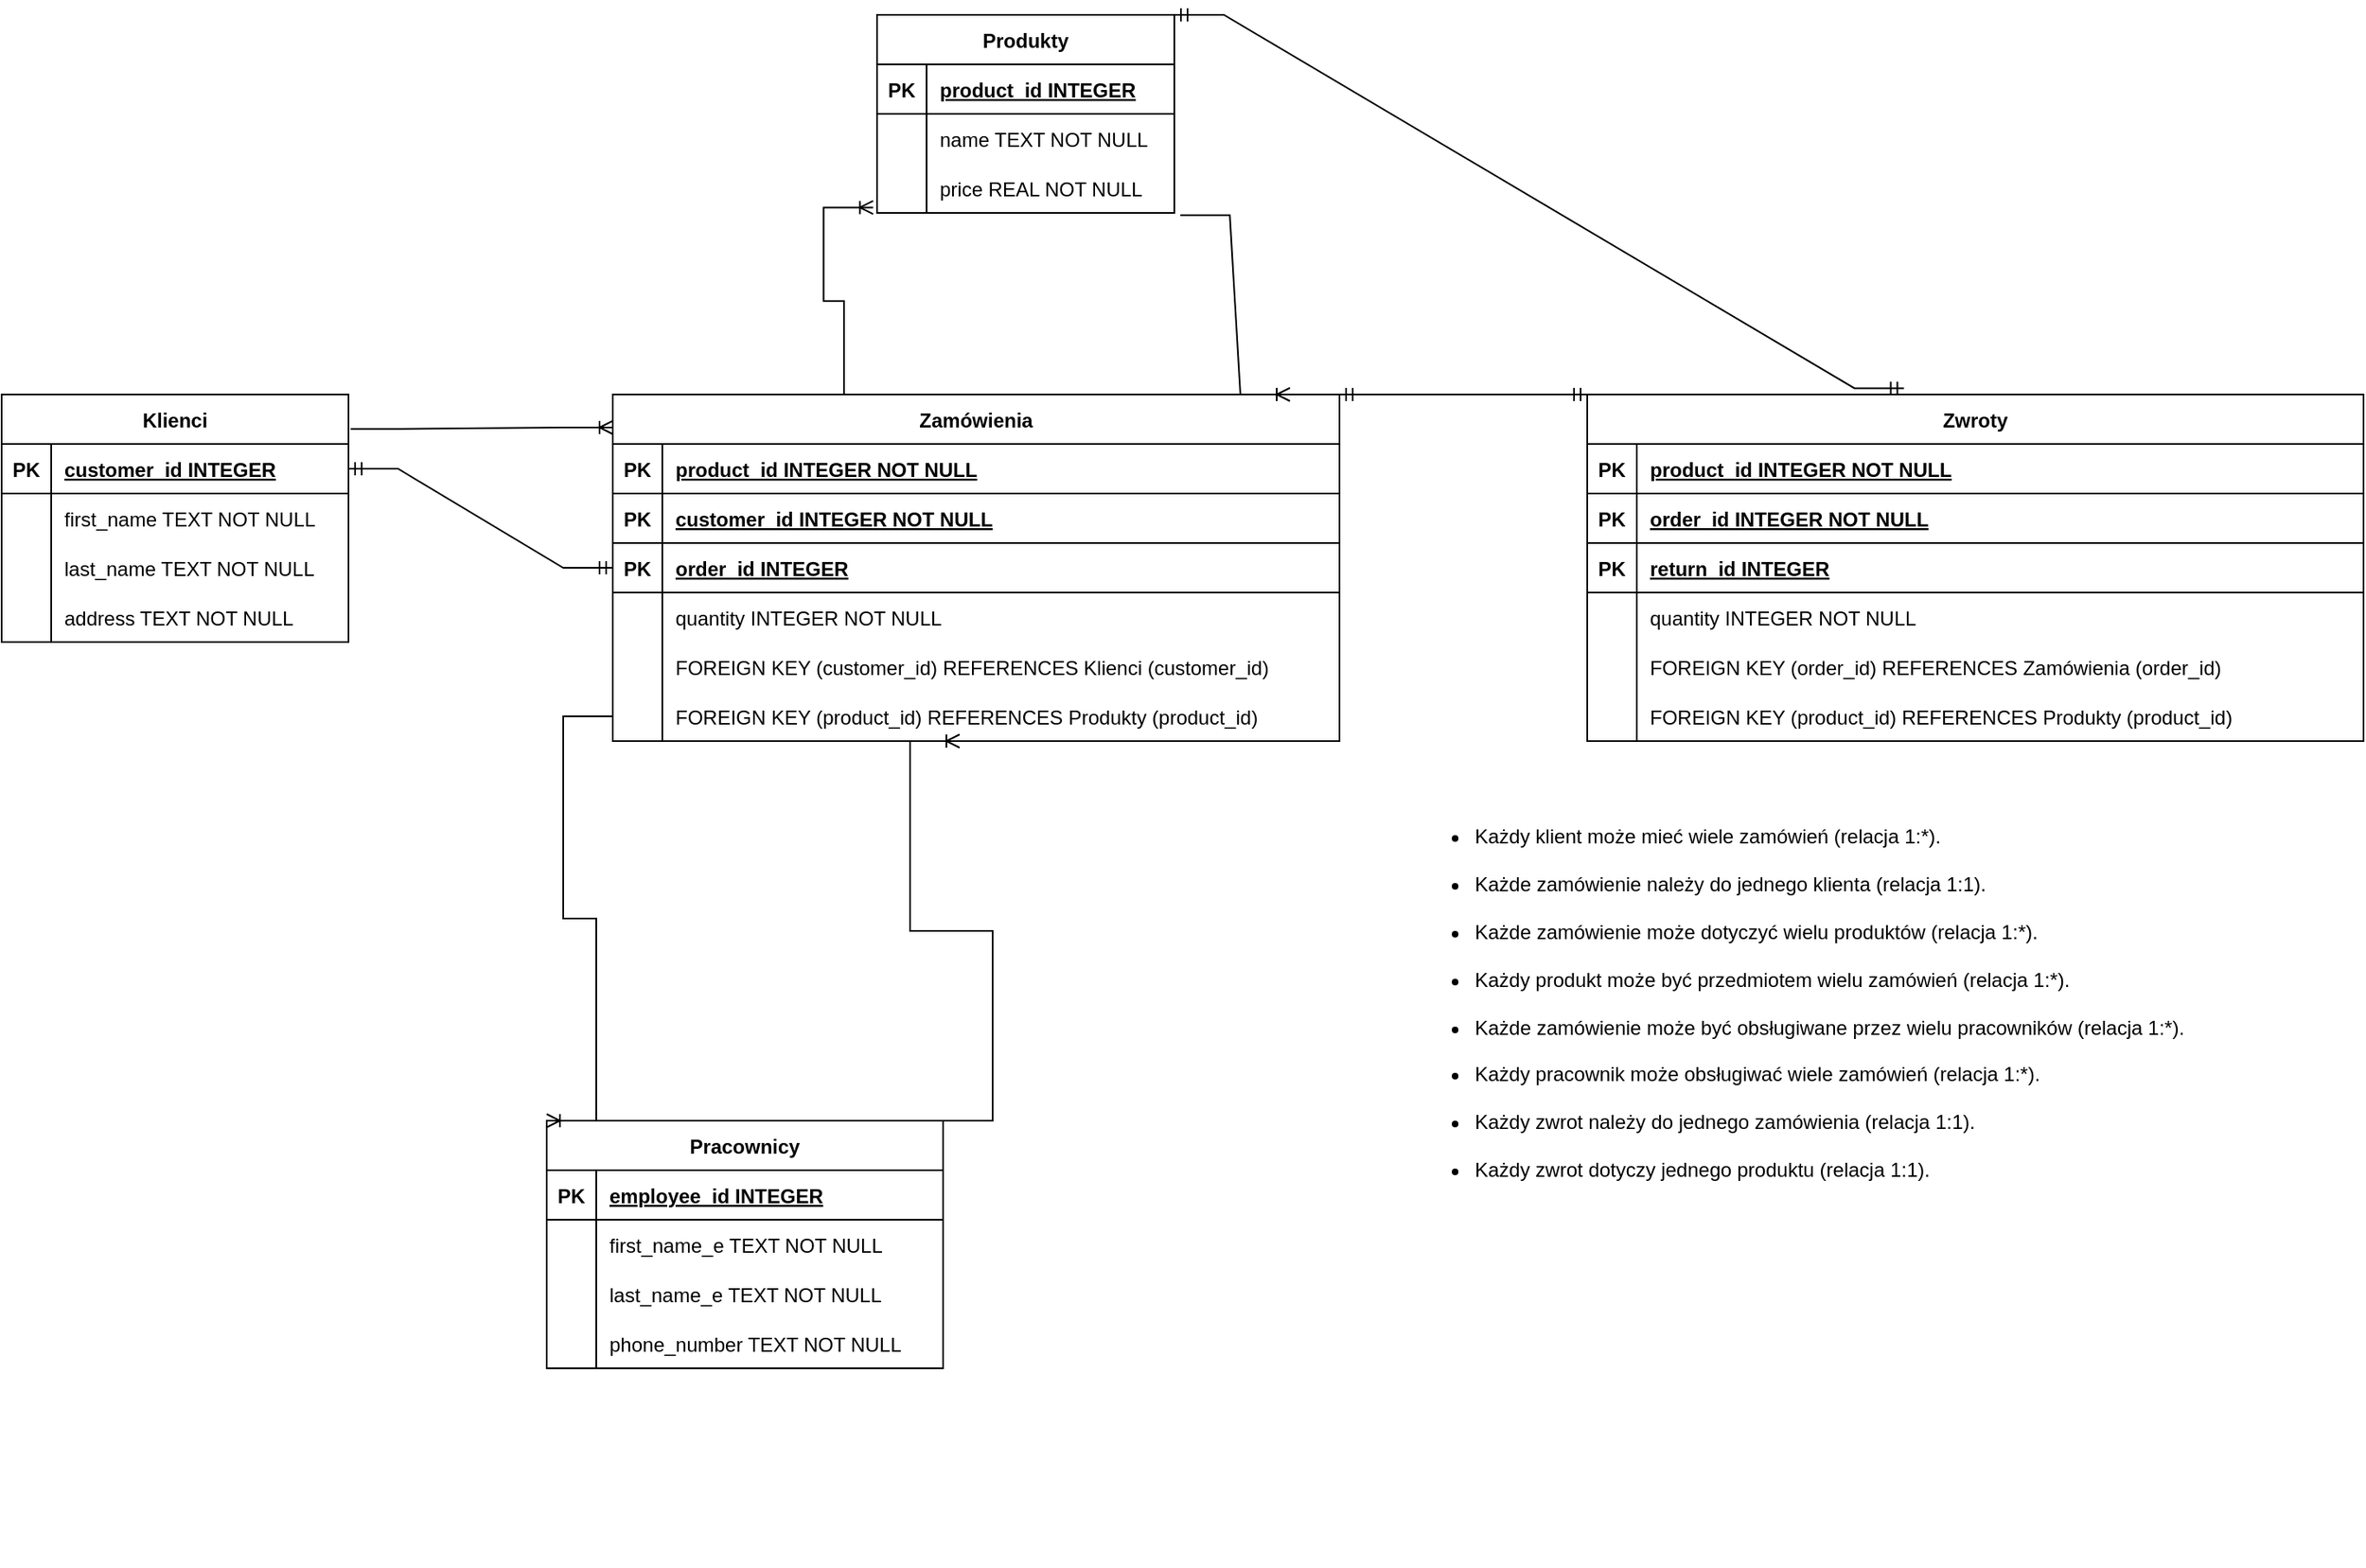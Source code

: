 <mxfile version="20.8.3" type="device"><diagram id="8rPtKuOMz_lAnZRtiIZa" name="Page-1"><mxGraphModel dx="2284" dy="2468" grid="1" gridSize="10" guides="1" tooltips="1" connect="1" arrows="1" fold="1" page="1" pageScale="1" pageWidth="827" pageHeight="1169" math="0" shadow="0"><root><mxCell id="0"/><mxCell id="1" parent="0"/><mxCell id="YBYyK3ACaMo1ZMTZ1NES-1" value="Klienci" style="shape=table;startSize=30;container=1;collapsible=1;childLayout=tableLayout;fixedRows=1;rowLines=0;fontStyle=1;align=center;resizeLast=1;" vertex="1" parent="1"><mxGeometry x="-130" y="160" width="210" height="150" as="geometry"><mxRectangle x="-170" y="170" width="80" height="30" as="alternateBounds"/></mxGeometry></mxCell><mxCell id="YBYyK3ACaMo1ZMTZ1NES-2" value="" style="shape=tableRow;horizontal=0;startSize=0;swimlaneHead=0;swimlaneBody=0;fillColor=none;collapsible=0;dropTarget=0;points=[[0,0.5],[1,0.5]];portConstraint=eastwest;top=0;left=0;right=0;bottom=1;" vertex="1" parent="YBYyK3ACaMo1ZMTZ1NES-1"><mxGeometry y="30" width="210" height="30" as="geometry"/></mxCell><mxCell id="YBYyK3ACaMo1ZMTZ1NES-3" value="PK" style="shape=partialRectangle;overflow=hidden;connectable=0;fillColor=none;top=0;left=0;bottom=0;right=0;fontStyle=1;" vertex="1" parent="YBYyK3ACaMo1ZMTZ1NES-2"><mxGeometry width="30" height="30" as="geometry"><mxRectangle width="30" height="30" as="alternateBounds"/></mxGeometry></mxCell><mxCell id="YBYyK3ACaMo1ZMTZ1NES-4" value="customer_id INTEGER " style="shape=partialRectangle;overflow=hidden;connectable=0;fillColor=none;align=left;top=0;left=0;bottom=0;right=0;spacingLeft=6;fontStyle=5;" vertex="1" parent="YBYyK3ACaMo1ZMTZ1NES-2"><mxGeometry x="30" width="180" height="30" as="geometry"><mxRectangle width="180" height="30" as="alternateBounds"/></mxGeometry></mxCell><mxCell id="YBYyK3ACaMo1ZMTZ1NES-5" value="" style="shape=tableRow;horizontal=0;startSize=0;swimlaneHead=0;swimlaneBody=0;fillColor=none;collapsible=0;dropTarget=0;points=[[0,0.5],[1,0.5]];portConstraint=eastwest;top=0;left=0;right=0;bottom=0;" vertex="1" parent="YBYyK3ACaMo1ZMTZ1NES-1"><mxGeometry y="60" width="210" height="30" as="geometry"/></mxCell><mxCell id="YBYyK3ACaMo1ZMTZ1NES-6" value="" style="shape=partialRectangle;overflow=hidden;connectable=0;fillColor=none;top=0;left=0;bottom=0;right=0;" vertex="1" parent="YBYyK3ACaMo1ZMTZ1NES-5"><mxGeometry width="30" height="30" as="geometry"><mxRectangle width="30" height="30" as="alternateBounds"/></mxGeometry></mxCell><mxCell id="YBYyK3ACaMo1ZMTZ1NES-7" value="first_name TEXT NOT NULL" style="shape=partialRectangle;overflow=hidden;connectable=0;fillColor=none;align=left;top=0;left=0;bottom=0;right=0;spacingLeft=6;" vertex="1" parent="YBYyK3ACaMo1ZMTZ1NES-5"><mxGeometry x="30" width="180" height="30" as="geometry"><mxRectangle width="180" height="30" as="alternateBounds"/></mxGeometry></mxCell><mxCell id="YBYyK3ACaMo1ZMTZ1NES-8" value="" style="shape=tableRow;horizontal=0;startSize=0;swimlaneHead=0;swimlaneBody=0;fillColor=none;collapsible=0;dropTarget=0;points=[[0,0.5],[1,0.5]];portConstraint=eastwest;top=0;left=0;right=0;bottom=0;" vertex="1" parent="YBYyK3ACaMo1ZMTZ1NES-1"><mxGeometry y="90" width="210" height="30" as="geometry"/></mxCell><mxCell id="YBYyK3ACaMo1ZMTZ1NES-9" value="" style="shape=partialRectangle;overflow=hidden;connectable=0;fillColor=none;top=0;left=0;bottom=0;right=0;" vertex="1" parent="YBYyK3ACaMo1ZMTZ1NES-8"><mxGeometry width="30" height="30" as="geometry"><mxRectangle width="30" height="30" as="alternateBounds"/></mxGeometry></mxCell><mxCell id="YBYyK3ACaMo1ZMTZ1NES-10" value="last_name TEXT NOT NULL" style="shape=partialRectangle;overflow=hidden;connectable=0;fillColor=none;align=left;top=0;left=0;bottom=0;right=0;spacingLeft=6;" vertex="1" parent="YBYyK3ACaMo1ZMTZ1NES-8"><mxGeometry x="30" width="180" height="30" as="geometry"><mxRectangle width="180" height="30" as="alternateBounds"/></mxGeometry></mxCell><mxCell id="YBYyK3ACaMo1ZMTZ1NES-11" value="" style="shape=tableRow;horizontal=0;startSize=0;swimlaneHead=0;swimlaneBody=0;fillColor=none;collapsible=0;dropTarget=0;points=[[0,0.5],[1,0.5]];portConstraint=eastwest;top=0;left=0;right=0;bottom=0;" vertex="1" parent="YBYyK3ACaMo1ZMTZ1NES-1"><mxGeometry y="120" width="210" height="30" as="geometry"/></mxCell><mxCell id="YBYyK3ACaMo1ZMTZ1NES-12" value="" style="shape=partialRectangle;overflow=hidden;connectable=0;fillColor=none;top=0;left=0;bottom=0;right=0;" vertex="1" parent="YBYyK3ACaMo1ZMTZ1NES-11"><mxGeometry width="30" height="30" as="geometry"><mxRectangle width="30" height="30" as="alternateBounds"/></mxGeometry></mxCell><mxCell id="YBYyK3ACaMo1ZMTZ1NES-13" value="address TEXT NOT NULL" style="shape=partialRectangle;overflow=hidden;connectable=0;fillColor=none;align=left;top=0;left=0;bottom=0;right=0;spacingLeft=6;" vertex="1" parent="YBYyK3ACaMo1ZMTZ1NES-11"><mxGeometry x="30" width="180" height="30" as="geometry"><mxRectangle width="180" height="30" as="alternateBounds"/></mxGeometry></mxCell><mxCell id="YBYyK3ACaMo1ZMTZ1NES-14" value="Produkty" style="shape=table;startSize=30;container=1;collapsible=1;childLayout=tableLayout;fixedRows=1;rowLines=0;fontStyle=1;align=center;resizeLast=1;" vertex="1" parent="1"><mxGeometry x="400" y="-70" width="180" height="120" as="geometry"><mxRectangle x="400" y="-70" width="90" height="30" as="alternateBounds"/></mxGeometry></mxCell><mxCell id="YBYyK3ACaMo1ZMTZ1NES-15" value="" style="shape=tableRow;horizontal=0;startSize=0;swimlaneHead=0;swimlaneBody=0;fillColor=none;collapsible=0;dropTarget=0;points=[[0,0.5],[1,0.5]];portConstraint=eastwest;top=0;left=0;right=0;bottom=1;" vertex="1" parent="YBYyK3ACaMo1ZMTZ1NES-14"><mxGeometry y="30" width="180" height="30" as="geometry"/></mxCell><mxCell id="YBYyK3ACaMo1ZMTZ1NES-16" value="PK" style="shape=partialRectangle;overflow=hidden;connectable=0;fillColor=none;top=0;left=0;bottom=0;right=0;fontStyle=1;" vertex="1" parent="YBYyK3ACaMo1ZMTZ1NES-15"><mxGeometry width="30" height="30" as="geometry"><mxRectangle width="30" height="30" as="alternateBounds"/></mxGeometry></mxCell><mxCell id="YBYyK3ACaMo1ZMTZ1NES-17" value="product_id INTEGER " style="shape=partialRectangle;overflow=hidden;connectable=0;fillColor=none;align=left;top=0;left=0;bottom=0;right=0;spacingLeft=6;fontStyle=5;" vertex="1" parent="YBYyK3ACaMo1ZMTZ1NES-15"><mxGeometry x="30" width="150" height="30" as="geometry"><mxRectangle width="150" height="30" as="alternateBounds"/></mxGeometry></mxCell><mxCell id="YBYyK3ACaMo1ZMTZ1NES-18" value="" style="shape=tableRow;horizontal=0;startSize=0;swimlaneHead=0;swimlaneBody=0;fillColor=none;collapsible=0;dropTarget=0;points=[[0,0.5],[1,0.5]];portConstraint=eastwest;top=0;left=0;right=0;bottom=0;" vertex="1" parent="YBYyK3ACaMo1ZMTZ1NES-14"><mxGeometry y="60" width="180" height="30" as="geometry"/></mxCell><mxCell id="YBYyK3ACaMo1ZMTZ1NES-19" value="" style="shape=partialRectangle;overflow=hidden;connectable=0;fillColor=none;top=0;left=0;bottom=0;right=0;" vertex="1" parent="YBYyK3ACaMo1ZMTZ1NES-18"><mxGeometry width="30" height="30" as="geometry"><mxRectangle width="30" height="30" as="alternateBounds"/></mxGeometry></mxCell><mxCell id="YBYyK3ACaMo1ZMTZ1NES-20" value="name TEXT NOT NULL" style="shape=partialRectangle;overflow=hidden;connectable=0;fillColor=none;align=left;top=0;left=0;bottom=0;right=0;spacingLeft=6;" vertex="1" parent="YBYyK3ACaMo1ZMTZ1NES-18"><mxGeometry x="30" width="150" height="30" as="geometry"><mxRectangle width="150" height="30" as="alternateBounds"/></mxGeometry></mxCell><mxCell id="YBYyK3ACaMo1ZMTZ1NES-21" value="" style="shape=tableRow;horizontal=0;startSize=0;swimlaneHead=0;swimlaneBody=0;fillColor=none;collapsible=0;dropTarget=0;points=[[0,0.5],[1,0.5]];portConstraint=eastwest;top=0;left=0;right=0;bottom=0;" vertex="1" parent="YBYyK3ACaMo1ZMTZ1NES-14"><mxGeometry y="90" width="180" height="30" as="geometry"/></mxCell><mxCell id="YBYyK3ACaMo1ZMTZ1NES-22" value="" style="shape=partialRectangle;overflow=hidden;connectable=0;fillColor=none;top=0;left=0;bottom=0;right=0;" vertex="1" parent="YBYyK3ACaMo1ZMTZ1NES-21"><mxGeometry width="30" height="30" as="geometry"><mxRectangle width="30" height="30" as="alternateBounds"/></mxGeometry></mxCell><mxCell id="YBYyK3ACaMo1ZMTZ1NES-23" value="price REAL NOT NULL" style="shape=partialRectangle;overflow=hidden;connectable=0;fillColor=none;align=left;top=0;left=0;bottom=0;right=0;spacingLeft=6;" vertex="1" parent="YBYyK3ACaMo1ZMTZ1NES-21"><mxGeometry x="30" width="150" height="30" as="geometry"><mxRectangle width="150" height="30" as="alternateBounds"/></mxGeometry></mxCell><mxCell id="YBYyK3ACaMo1ZMTZ1NES-24" value="Zamówienia" style="shape=table;startSize=30;container=1;collapsible=1;childLayout=tableLayout;fixedRows=1;rowLines=0;fontStyle=1;align=center;resizeLast=1;" vertex="1" parent="1"><mxGeometry x="240" y="160" width="440" height="210" as="geometry"><mxRectangle x="240" y="160" width="110" height="30" as="alternateBounds"/></mxGeometry></mxCell><mxCell id="YBYyK3ACaMo1ZMTZ1NES-25" value="" style="shape=tableRow;horizontal=0;startSize=0;swimlaneHead=0;swimlaneBody=0;fillColor=none;collapsible=0;dropTarget=0;points=[[0,0.5],[1,0.5]];portConstraint=eastwest;top=0;left=0;right=0;bottom=1;" vertex="1" parent="YBYyK3ACaMo1ZMTZ1NES-24"><mxGeometry y="30" width="440" height="30" as="geometry"/></mxCell><mxCell id="YBYyK3ACaMo1ZMTZ1NES-26" value="PK" style="shape=partialRectangle;overflow=hidden;connectable=0;fillColor=none;top=0;left=0;bottom=0;right=0;fontStyle=1;" vertex="1" parent="YBYyK3ACaMo1ZMTZ1NES-25"><mxGeometry width="30" height="30" as="geometry"><mxRectangle width="30" height="30" as="alternateBounds"/></mxGeometry></mxCell><mxCell id="YBYyK3ACaMo1ZMTZ1NES-27" value="product_id INTEGER NOT NULL" style="shape=partialRectangle;overflow=hidden;connectable=0;fillColor=none;align=left;top=0;left=0;bottom=0;right=0;spacingLeft=6;fontStyle=5;" vertex="1" parent="YBYyK3ACaMo1ZMTZ1NES-25"><mxGeometry x="30" width="410" height="30" as="geometry"><mxRectangle width="410" height="30" as="alternateBounds"/></mxGeometry></mxCell><mxCell id="YBYyK3ACaMo1ZMTZ1NES-28" value="" style="shape=tableRow;horizontal=0;startSize=0;swimlaneHead=0;swimlaneBody=0;fillColor=none;collapsible=0;dropTarget=0;points=[[0,0.5],[1,0.5]];portConstraint=eastwest;top=0;left=0;right=0;bottom=1;" vertex="1" parent="YBYyK3ACaMo1ZMTZ1NES-24"><mxGeometry y="60" width="440" height="30" as="geometry"/></mxCell><mxCell id="YBYyK3ACaMo1ZMTZ1NES-29" value="PK" style="shape=partialRectangle;overflow=hidden;connectable=0;fillColor=none;top=0;left=0;bottom=0;right=0;fontStyle=1;" vertex="1" parent="YBYyK3ACaMo1ZMTZ1NES-28"><mxGeometry width="30" height="30" as="geometry"><mxRectangle width="30" height="30" as="alternateBounds"/></mxGeometry></mxCell><mxCell id="YBYyK3ACaMo1ZMTZ1NES-30" value="customer_id INTEGER NOT NULL" style="shape=partialRectangle;overflow=hidden;connectable=0;fillColor=none;align=left;top=0;left=0;bottom=0;right=0;spacingLeft=6;fontStyle=5;" vertex="1" parent="YBYyK3ACaMo1ZMTZ1NES-28"><mxGeometry x="30" width="410" height="30" as="geometry"><mxRectangle width="410" height="30" as="alternateBounds"/></mxGeometry></mxCell><mxCell id="YBYyK3ACaMo1ZMTZ1NES-31" value="" style="shape=tableRow;horizontal=0;startSize=0;swimlaneHead=0;swimlaneBody=0;fillColor=none;collapsible=0;dropTarget=0;points=[[0,0.5],[1,0.5]];portConstraint=eastwest;top=0;left=0;right=0;bottom=1;" vertex="1" parent="YBYyK3ACaMo1ZMTZ1NES-24"><mxGeometry y="90" width="440" height="30" as="geometry"/></mxCell><mxCell id="YBYyK3ACaMo1ZMTZ1NES-32" value="PK" style="shape=partialRectangle;overflow=hidden;connectable=0;fillColor=none;top=0;left=0;bottom=0;right=0;fontStyle=1;" vertex="1" parent="YBYyK3ACaMo1ZMTZ1NES-31"><mxGeometry width="30" height="30" as="geometry"><mxRectangle width="30" height="30" as="alternateBounds"/></mxGeometry></mxCell><mxCell id="YBYyK3ACaMo1ZMTZ1NES-33" value="order_id INTEGER " style="shape=partialRectangle;overflow=hidden;connectable=0;fillColor=none;align=left;top=0;left=0;bottom=0;right=0;spacingLeft=6;fontStyle=5;" vertex="1" parent="YBYyK3ACaMo1ZMTZ1NES-31"><mxGeometry x="30" width="410" height="30" as="geometry"><mxRectangle width="410" height="30" as="alternateBounds"/></mxGeometry></mxCell><mxCell id="YBYyK3ACaMo1ZMTZ1NES-34" value="" style="shape=tableRow;horizontal=0;startSize=0;swimlaneHead=0;swimlaneBody=0;fillColor=none;collapsible=0;dropTarget=0;points=[[0,0.5],[1,0.5]];portConstraint=eastwest;top=0;left=0;right=0;bottom=0;" vertex="1" parent="YBYyK3ACaMo1ZMTZ1NES-24"><mxGeometry y="120" width="440" height="30" as="geometry"/></mxCell><mxCell id="YBYyK3ACaMo1ZMTZ1NES-35" value="" style="shape=partialRectangle;overflow=hidden;connectable=0;fillColor=none;top=0;left=0;bottom=0;right=0;" vertex="1" parent="YBYyK3ACaMo1ZMTZ1NES-34"><mxGeometry width="30" height="30" as="geometry"><mxRectangle width="30" height="30" as="alternateBounds"/></mxGeometry></mxCell><mxCell id="YBYyK3ACaMo1ZMTZ1NES-36" value="quantity INTEGER NOT NULL" style="shape=partialRectangle;overflow=hidden;connectable=0;fillColor=none;align=left;top=0;left=0;bottom=0;right=0;spacingLeft=6;" vertex="1" parent="YBYyK3ACaMo1ZMTZ1NES-34"><mxGeometry x="30" width="410" height="30" as="geometry"><mxRectangle width="410" height="30" as="alternateBounds"/></mxGeometry></mxCell><mxCell id="YBYyK3ACaMo1ZMTZ1NES-37" value="" style="shape=tableRow;horizontal=0;startSize=0;swimlaneHead=0;swimlaneBody=0;fillColor=none;collapsible=0;dropTarget=0;points=[[0,0.5],[1,0.5]];portConstraint=eastwest;top=0;left=0;right=0;bottom=0;" vertex="1" parent="YBYyK3ACaMo1ZMTZ1NES-24"><mxGeometry y="150" width="440" height="30" as="geometry"/></mxCell><mxCell id="YBYyK3ACaMo1ZMTZ1NES-38" value="" style="shape=partialRectangle;overflow=hidden;connectable=0;fillColor=none;top=0;left=0;bottom=0;right=0;" vertex="1" parent="YBYyK3ACaMo1ZMTZ1NES-37"><mxGeometry width="30" height="30" as="geometry"><mxRectangle width="30" height="30" as="alternateBounds"/></mxGeometry></mxCell><mxCell id="YBYyK3ACaMo1ZMTZ1NES-39" value="FOREIGN KEY (customer_id) REFERENCES Klienci (customer_id)" style="shape=partialRectangle;overflow=hidden;connectable=0;fillColor=none;align=left;top=0;left=0;bottom=0;right=0;spacingLeft=6;" vertex="1" parent="YBYyK3ACaMo1ZMTZ1NES-37"><mxGeometry x="30" width="410" height="30" as="geometry"><mxRectangle width="410" height="30" as="alternateBounds"/></mxGeometry></mxCell><mxCell id="YBYyK3ACaMo1ZMTZ1NES-40" value="" style="shape=tableRow;horizontal=0;startSize=0;swimlaneHead=0;swimlaneBody=0;fillColor=none;collapsible=0;dropTarget=0;points=[[0,0.5],[1,0.5]];portConstraint=eastwest;top=0;left=0;right=0;bottom=0;" vertex="1" parent="YBYyK3ACaMo1ZMTZ1NES-24"><mxGeometry y="180" width="440" height="30" as="geometry"/></mxCell><mxCell id="YBYyK3ACaMo1ZMTZ1NES-41" value="" style="shape=partialRectangle;overflow=hidden;connectable=0;fillColor=none;top=0;left=0;bottom=0;right=0;" vertex="1" parent="YBYyK3ACaMo1ZMTZ1NES-40"><mxGeometry width="30" height="30" as="geometry"><mxRectangle width="30" height="30" as="alternateBounds"/></mxGeometry></mxCell><mxCell id="YBYyK3ACaMo1ZMTZ1NES-42" value="FOREIGN KEY (product_id) REFERENCES Produkty (product_id)" style="shape=partialRectangle;overflow=hidden;connectable=0;fillColor=none;align=left;top=0;left=0;bottom=0;right=0;spacingLeft=6;" vertex="1" parent="YBYyK3ACaMo1ZMTZ1NES-40"><mxGeometry x="30" width="410" height="30" as="geometry"><mxRectangle width="410" height="30" as="alternateBounds"/></mxGeometry></mxCell><mxCell id="YBYyK3ACaMo1ZMTZ1NES-43" value="Zwroty" style="shape=table;startSize=30;container=1;collapsible=1;childLayout=tableLayout;fixedRows=1;rowLines=0;fontStyle=1;align=center;resizeLast=1;" vertex="1" parent="1"><mxGeometry x="830" y="160" width="470" height="210" as="geometry"/></mxCell><mxCell id="YBYyK3ACaMo1ZMTZ1NES-44" value="" style="shape=tableRow;horizontal=0;startSize=0;swimlaneHead=0;swimlaneBody=0;fillColor=none;collapsible=0;dropTarget=0;points=[[0,0.5],[1,0.5]];portConstraint=eastwest;top=0;left=0;right=0;bottom=1;" vertex="1" parent="YBYyK3ACaMo1ZMTZ1NES-43"><mxGeometry y="30" width="470" height="30" as="geometry"/></mxCell><mxCell id="YBYyK3ACaMo1ZMTZ1NES-45" value="PK" style="shape=partialRectangle;overflow=hidden;connectable=0;fillColor=none;top=0;left=0;bottom=0;right=0;fontStyle=1;" vertex="1" parent="YBYyK3ACaMo1ZMTZ1NES-44"><mxGeometry width="30" height="30" as="geometry"><mxRectangle width="30" height="30" as="alternateBounds"/></mxGeometry></mxCell><mxCell id="YBYyK3ACaMo1ZMTZ1NES-46" value="product_id INTEGER NOT NULL" style="shape=partialRectangle;overflow=hidden;connectable=0;fillColor=none;align=left;top=0;left=0;bottom=0;right=0;spacingLeft=6;fontStyle=5;" vertex="1" parent="YBYyK3ACaMo1ZMTZ1NES-44"><mxGeometry x="30" width="440" height="30" as="geometry"><mxRectangle width="440" height="30" as="alternateBounds"/></mxGeometry></mxCell><mxCell id="YBYyK3ACaMo1ZMTZ1NES-47" value="" style="shape=tableRow;horizontal=0;startSize=0;swimlaneHead=0;swimlaneBody=0;fillColor=none;collapsible=0;dropTarget=0;points=[[0,0.5],[1,0.5]];portConstraint=eastwest;top=0;left=0;right=0;bottom=1;" vertex="1" parent="YBYyK3ACaMo1ZMTZ1NES-43"><mxGeometry y="60" width="470" height="30" as="geometry"/></mxCell><mxCell id="YBYyK3ACaMo1ZMTZ1NES-48" value="PK" style="shape=partialRectangle;overflow=hidden;connectable=0;fillColor=none;top=0;left=0;bottom=0;right=0;fontStyle=1;" vertex="1" parent="YBYyK3ACaMo1ZMTZ1NES-47"><mxGeometry width="30" height="30" as="geometry"><mxRectangle width="30" height="30" as="alternateBounds"/></mxGeometry></mxCell><mxCell id="YBYyK3ACaMo1ZMTZ1NES-49" value="order_id INTEGER NOT NULL" style="shape=partialRectangle;overflow=hidden;connectable=0;fillColor=none;align=left;top=0;left=0;bottom=0;right=0;spacingLeft=6;fontStyle=5;" vertex="1" parent="YBYyK3ACaMo1ZMTZ1NES-47"><mxGeometry x="30" width="440" height="30" as="geometry"><mxRectangle width="440" height="30" as="alternateBounds"/></mxGeometry></mxCell><mxCell id="YBYyK3ACaMo1ZMTZ1NES-50" value="" style="shape=tableRow;horizontal=0;startSize=0;swimlaneHead=0;swimlaneBody=0;fillColor=none;collapsible=0;dropTarget=0;points=[[0,0.5],[1,0.5]];portConstraint=eastwest;top=0;left=0;right=0;bottom=1;" vertex="1" parent="YBYyK3ACaMo1ZMTZ1NES-43"><mxGeometry y="90" width="470" height="30" as="geometry"/></mxCell><mxCell id="YBYyK3ACaMo1ZMTZ1NES-51" value="PK" style="shape=partialRectangle;overflow=hidden;connectable=0;fillColor=none;top=0;left=0;bottom=0;right=0;fontStyle=1;" vertex="1" parent="YBYyK3ACaMo1ZMTZ1NES-50"><mxGeometry width="30" height="30" as="geometry"><mxRectangle width="30" height="30" as="alternateBounds"/></mxGeometry></mxCell><mxCell id="YBYyK3ACaMo1ZMTZ1NES-52" value="return_id INTEGER " style="shape=partialRectangle;overflow=hidden;connectable=0;fillColor=none;align=left;top=0;left=0;bottom=0;right=0;spacingLeft=6;fontStyle=5;" vertex="1" parent="YBYyK3ACaMo1ZMTZ1NES-50"><mxGeometry x="30" width="440" height="30" as="geometry"><mxRectangle width="440" height="30" as="alternateBounds"/></mxGeometry></mxCell><mxCell id="YBYyK3ACaMo1ZMTZ1NES-53" value="" style="shape=tableRow;horizontal=0;startSize=0;swimlaneHead=0;swimlaneBody=0;fillColor=none;collapsible=0;dropTarget=0;points=[[0,0.5],[1,0.5]];portConstraint=eastwest;top=0;left=0;right=0;bottom=0;" vertex="1" parent="YBYyK3ACaMo1ZMTZ1NES-43"><mxGeometry y="120" width="470" height="30" as="geometry"/></mxCell><mxCell id="YBYyK3ACaMo1ZMTZ1NES-54" value="" style="shape=partialRectangle;overflow=hidden;connectable=0;fillColor=none;top=0;left=0;bottom=0;right=0;" vertex="1" parent="YBYyK3ACaMo1ZMTZ1NES-53"><mxGeometry width="30" height="30" as="geometry"><mxRectangle width="30" height="30" as="alternateBounds"/></mxGeometry></mxCell><mxCell id="YBYyK3ACaMo1ZMTZ1NES-55" value="quantity INTEGER NOT NULL" style="shape=partialRectangle;overflow=hidden;connectable=0;fillColor=none;align=left;top=0;left=0;bottom=0;right=0;spacingLeft=6;" vertex="1" parent="YBYyK3ACaMo1ZMTZ1NES-53"><mxGeometry x="30" width="440" height="30" as="geometry"><mxRectangle width="440" height="30" as="alternateBounds"/></mxGeometry></mxCell><mxCell id="YBYyK3ACaMo1ZMTZ1NES-56" value="" style="shape=tableRow;horizontal=0;startSize=0;swimlaneHead=0;swimlaneBody=0;fillColor=none;collapsible=0;dropTarget=0;points=[[0,0.5],[1,0.5]];portConstraint=eastwest;top=0;left=0;right=0;bottom=0;" vertex="1" parent="YBYyK3ACaMo1ZMTZ1NES-43"><mxGeometry y="150" width="470" height="30" as="geometry"/></mxCell><mxCell id="YBYyK3ACaMo1ZMTZ1NES-57" value="" style="shape=partialRectangle;overflow=hidden;connectable=0;fillColor=none;top=0;left=0;bottom=0;right=0;" vertex="1" parent="YBYyK3ACaMo1ZMTZ1NES-56"><mxGeometry width="30" height="30" as="geometry"><mxRectangle width="30" height="30" as="alternateBounds"/></mxGeometry></mxCell><mxCell id="YBYyK3ACaMo1ZMTZ1NES-58" value="FOREIGN KEY (order_id) REFERENCES Zamówienia (order_id)" style="shape=partialRectangle;overflow=hidden;connectable=0;fillColor=none;align=left;top=0;left=0;bottom=0;right=0;spacingLeft=6;" vertex="1" parent="YBYyK3ACaMo1ZMTZ1NES-56"><mxGeometry x="30" width="440" height="30" as="geometry"><mxRectangle width="440" height="30" as="alternateBounds"/></mxGeometry></mxCell><mxCell id="YBYyK3ACaMo1ZMTZ1NES-59" value="" style="shape=tableRow;horizontal=0;startSize=0;swimlaneHead=0;swimlaneBody=0;fillColor=none;collapsible=0;dropTarget=0;points=[[0,0.5],[1,0.5]];portConstraint=eastwest;top=0;left=0;right=0;bottom=0;" vertex="1" parent="YBYyK3ACaMo1ZMTZ1NES-43"><mxGeometry y="180" width="470" height="30" as="geometry"/></mxCell><mxCell id="YBYyK3ACaMo1ZMTZ1NES-60" value="" style="shape=partialRectangle;overflow=hidden;connectable=0;fillColor=none;top=0;left=0;bottom=0;right=0;" vertex="1" parent="YBYyK3ACaMo1ZMTZ1NES-59"><mxGeometry width="30" height="30" as="geometry"><mxRectangle width="30" height="30" as="alternateBounds"/></mxGeometry></mxCell><mxCell id="YBYyK3ACaMo1ZMTZ1NES-61" value="FOREIGN KEY (product_id) REFERENCES Produkty (product_id)" style="shape=partialRectangle;overflow=hidden;connectable=0;fillColor=none;align=left;top=0;left=0;bottom=0;right=0;spacingLeft=6;" vertex="1" parent="YBYyK3ACaMo1ZMTZ1NES-59"><mxGeometry x="30" width="440" height="30" as="geometry"><mxRectangle width="440" height="30" as="alternateBounds"/></mxGeometry></mxCell><mxCell id="YBYyK3ACaMo1ZMTZ1NES-62" value="Pracownicy" style="shape=table;startSize=30;container=1;collapsible=1;childLayout=tableLayout;fixedRows=1;rowLines=0;fontStyle=1;align=center;resizeLast=1;" vertex="1" parent="1"><mxGeometry x="200" y="600" width="240" height="150" as="geometry"/></mxCell><mxCell id="YBYyK3ACaMo1ZMTZ1NES-63" value="" style="shape=tableRow;horizontal=0;startSize=0;swimlaneHead=0;swimlaneBody=0;fillColor=none;collapsible=0;dropTarget=0;points=[[0,0.5],[1,0.5]];portConstraint=eastwest;top=0;left=0;right=0;bottom=1;" vertex="1" parent="YBYyK3ACaMo1ZMTZ1NES-62"><mxGeometry y="30" width="240" height="30" as="geometry"/></mxCell><mxCell id="YBYyK3ACaMo1ZMTZ1NES-64" value="PK" style="shape=partialRectangle;overflow=hidden;connectable=0;fillColor=none;top=0;left=0;bottom=0;right=0;fontStyle=1;" vertex="1" parent="YBYyK3ACaMo1ZMTZ1NES-63"><mxGeometry width="30" height="30" as="geometry"><mxRectangle width="30" height="30" as="alternateBounds"/></mxGeometry></mxCell><mxCell id="YBYyK3ACaMo1ZMTZ1NES-65" value="employee_id INTEGER " style="shape=partialRectangle;overflow=hidden;connectable=0;fillColor=none;align=left;top=0;left=0;bottom=0;right=0;spacingLeft=6;fontStyle=5;" vertex="1" parent="YBYyK3ACaMo1ZMTZ1NES-63"><mxGeometry x="30" width="210" height="30" as="geometry"><mxRectangle width="210" height="30" as="alternateBounds"/></mxGeometry></mxCell><mxCell id="YBYyK3ACaMo1ZMTZ1NES-66" value="" style="shape=tableRow;horizontal=0;startSize=0;swimlaneHead=0;swimlaneBody=0;fillColor=none;collapsible=0;dropTarget=0;points=[[0,0.5],[1,0.5]];portConstraint=eastwest;top=0;left=0;right=0;bottom=0;" vertex="1" parent="YBYyK3ACaMo1ZMTZ1NES-62"><mxGeometry y="60" width="240" height="30" as="geometry"/></mxCell><mxCell id="YBYyK3ACaMo1ZMTZ1NES-67" value="" style="shape=partialRectangle;overflow=hidden;connectable=0;fillColor=none;top=0;left=0;bottom=0;right=0;" vertex="1" parent="YBYyK3ACaMo1ZMTZ1NES-66"><mxGeometry width="30" height="30" as="geometry"><mxRectangle width="30" height="30" as="alternateBounds"/></mxGeometry></mxCell><mxCell id="YBYyK3ACaMo1ZMTZ1NES-68" value="first_name_e TEXT NOT NULL" style="shape=partialRectangle;overflow=hidden;connectable=0;fillColor=none;align=left;top=0;left=0;bottom=0;right=0;spacingLeft=6;" vertex="1" parent="YBYyK3ACaMo1ZMTZ1NES-66"><mxGeometry x="30" width="210" height="30" as="geometry"><mxRectangle width="210" height="30" as="alternateBounds"/></mxGeometry></mxCell><mxCell id="YBYyK3ACaMo1ZMTZ1NES-69" value="" style="shape=tableRow;horizontal=0;startSize=0;swimlaneHead=0;swimlaneBody=0;fillColor=none;collapsible=0;dropTarget=0;points=[[0,0.5],[1,0.5]];portConstraint=eastwest;top=0;left=0;right=0;bottom=0;" vertex="1" parent="YBYyK3ACaMo1ZMTZ1NES-62"><mxGeometry y="90" width="240" height="30" as="geometry"/></mxCell><mxCell id="YBYyK3ACaMo1ZMTZ1NES-70" value="" style="shape=partialRectangle;overflow=hidden;connectable=0;fillColor=none;top=0;left=0;bottom=0;right=0;" vertex="1" parent="YBYyK3ACaMo1ZMTZ1NES-69"><mxGeometry width="30" height="30" as="geometry"><mxRectangle width="30" height="30" as="alternateBounds"/></mxGeometry></mxCell><mxCell id="YBYyK3ACaMo1ZMTZ1NES-71" value="last_name_e TEXT NOT NULL" style="shape=partialRectangle;overflow=hidden;connectable=0;fillColor=none;align=left;top=0;left=0;bottom=0;right=0;spacingLeft=6;" vertex="1" parent="YBYyK3ACaMo1ZMTZ1NES-69"><mxGeometry x="30" width="210" height="30" as="geometry"><mxRectangle width="210" height="30" as="alternateBounds"/></mxGeometry></mxCell><mxCell id="YBYyK3ACaMo1ZMTZ1NES-72" value="" style="shape=tableRow;horizontal=0;startSize=0;swimlaneHead=0;swimlaneBody=0;fillColor=none;collapsible=0;dropTarget=0;points=[[0,0.5],[1,0.5]];portConstraint=eastwest;top=0;left=0;right=0;bottom=0;" vertex="1" parent="YBYyK3ACaMo1ZMTZ1NES-62"><mxGeometry y="120" width="240" height="30" as="geometry"/></mxCell><mxCell id="YBYyK3ACaMo1ZMTZ1NES-73" value="" style="shape=partialRectangle;overflow=hidden;connectable=0;fillColor=none;top=0;left=0;bottom=0;right=0;" vertex="1" parent="YBYyK3ACaMo1ZMTZ1NES-72"><mxGeometry width="30" height="30" as="geometry"><mxRectangle width="30" height="30" as="alternateBounds"/></mxGeometry></mxCell><mxCell id="YBYyK3ACaMo1ZMTZ1NES-74" value="phone_number TEXT NOT NULL" style="shape=partialRectangle;overflow=hidden;connectable=0;fillColor=none;align=left;top=0;left=0;bottom=0;right=0;spacingLeft=6;" vertex="1" parent="YBYyK3ACaMo1ZMTZ1NES-72"><mxGeometry x="30" width="210" height="30" as="geometry"><mxRectangle width="210" height="30" as="alternateBounds"/></mxGeometry></mxCell><mxCell id="YBYyK3ACaMo1ZMTZ1NES-86" value="" style="edgeStyle=entityRelationEdgeStyle;fontSize=12;html=1;endArrow=ERoneToMany;rounded=0;exitX=1.006;exitY=0.139;exitDx=0;exitDy=0;exitPerimeter=0;" edge="1" parent="1" source="YBYyK3ACaMo1ZMTZ1NES-1"><mxGeometry width="100" height="100" relative="1" as="geometry"><mxPoint x="90" y="180" as="sourcePoint"/><mxPoint x="240" y="180" as="targetPoint"/></mxGeometry></mxCell><mxCell id="YBYyK3ACaMo1ZMTZ1NES-88" value="" style="edgeStyle=entityRelationEdgeStyle;fontSize=12;html=1;endArrow=ERmandOne;startArrow=ERmandOne;rounded=0;entryX=0;entryY=0.5;entryDx=0;entryDy=0;exitX=1;exitY=0.5;exitDx=0;exitDy=0;" edge="1" parent="1" source="YBYyK3ACaMo1ZMTZ1NES-2" target="YBYyK3ACaMo1ZMTZ1NES-31"><mxGeometry width="100" height="100" relative="1" as="geometry"><mxPoint x="120" y="240" as="sourcePoint"/><mxPoint x="460" y="240" as="targetPoint"/></mxGeometry></mxCell><mxCell id="YBYyK3ACaMo1ZMTZ1NES-90" value="" style="edgeStyle=entityRelationEdgeStyle;fontSize=12;html=1;endArrow=ERoneToMany;rounded=0;elbow=vertical;entryX=-0.013;entryY=0.89;entryDx=0;entryDy=0;exitX=0.25;exitY=0;exitDx=0;exitDy=0;entryPerimeter=0;" edge="1" parent="1" source="YBYyK3ACaMo1ZMTZ1NES-24" target="YBYyK3ACaMo1ZMTZ1NES-21"><mxGeometry width="100" height="100" relative="1" as="geometry"><mxPoint x="360" y="340" as="sourcePoint"/><mxPoint x="460" y="240" as="targetPoint"/></mxGeometry></mxCell><mxCell id="YBYyK3ACaMo1ZMTZ1NES-91" value="" style="edgeStyle=entityRelationEdgeStyle;fontSize=12;html=1;endArrow=ERoneToMany;rounded=0;elbow=vertical;exitX=1.02;exitY=1.047;exitDx=0;exitDy=0;exitPerimeter=0;" edge="1" parent="1" source="YBYyK3ACaMo1ZMTZ1NES-21"><mxGeometry width="100" height="100" relative="1" as="geometry"><mxPoint x="360" y="340" as="sourcePoint"/><mxPoint x="650" y="160" as="targetPoint"/></mxGeometry></mxCell><mxCell id="YBYyK3ACaMo1ZMTZ1NES-92" value="" style="edgeStyle=entityRelationEdgeStyle;fontSize=12;html=1;endArrow=ERoneToMany;rounded=0;elbow=vertical;exitX=0;exitY=0.5;exitDx=0;exitDy=0;entryX=0;entryY=0;entryDx=0;entryDy=0;" edge="1" parent="1" source="YBYyK3ACaMo1ZMTZ1NES-40" target="YBYyK3ACaMo1ZMTZ1NES-62"><mxGeometry width="100" height="100" relative="1" as="geometry"><mxPoint x="360" y="340" as="sourcePoint"/><mxPoint x="460" y="240" as="targetPoint"/></mxGeometry></mxCell><mxCell id="YBYyK3ACaMo1ZMTZ1NES-93" value="" style="edgeStyle=entityRelationEdgeStyle;fontSize=12;html=1;endArrow=ERoneToMany;rounded=0;elbow=vertical;exitX=1;exitY=0;exitDx=0;exitDy=0;" edge="1" parent="1" source="YBYyK3ACaMo1ZMTZ1NES-62"><mxGeometry width="100" height="100" relative="1" as="geometry"><mxPoint x="500" y="600" as="sourcePoint"/><mxPoint x="450" y="370" as="targetPoint"/></mxGeometry></mxCell><mxCell id="YBYyK3ACaMo1ZMTZ1NES-94" value="" style="edgeStyle=entityRelationEdgeStyle;fontSize=12;html=1;endArrow=ERmandOne;startArrow=ERmandOne;rounded=0;elbow=vertical;entryX=0;entryY=0;entryDx=0;entryDy=0;" edge="1" parent="1" target="YBYyK3ACaMo1ZMTZ1NES-43"><mxGeometry width="100" height="100" relative="1" as="geometry"><mxPoint x="680" y="160" as="sourcePoint"/><mxPoint x="460" y="240" as="targetPoint"/></mxGeometry></mxCell><mxCell id="YBYyK3ACaMo1ZMTZ1NES-96" value="" style="edgeStyle=entityRelationEdgeStyle;fontSize=12;html=1;endArrow=ERmandOne;startArrow=ERmandOne;rounded=0;elbow=vertical;entryX=0.408;entryY=-0.018;entryDx=0;entryDy=0;entryPerimeter=0;exitX=1;exitY=0;exitDx=0;exitDy=0;" edge="1" parent="1" source="YBYyK3ACaMo1ZMTZ1NES-14" target="YBYyK3ACaMo1ZMTZ1NES-43"><mxGeometry width="100" height="100" relative="1" as="geometry"><mxPoint x="700" y="-90" as="sourcePoint"/><mxPoint x="460" y="240" as="targetPoint"/></mxGeometry></mxCell><mxCell id="YBYyK3ACaMo1ZMTZ1NES-97" value="&lt;ul type=&quot;disc&quot; style=&quot;margin-top:0cm&quot;&gt;&lt;br&gt; &lt;li style=&quot;mso-list:l0 level1 lfo1;tab-stops:list 36.0pt&quot; class=&quot;MsoNormal&quot;&gt;&lt;span style=&quot;mso-bidi-font-family:Calibri;mso-bidi-theme-font:minor-latin&quot;&gt;Każdy klient może mieć wiele zamówień (relacja 1:*).&lt;/span&gt;&lt;/li&gt;&lt;br&gt; &lt;li style=&quot;mso-list:l0 level1 lfo1;tab-stops:list 36.0pt&quot; class=&quot;MsoNormal&quot;&gt;&lt;span style=&quot;mso-bidi-font-family:Calibri;mso-bidi-theme-font:minor-latin&quot;&gt;Każde zamówienie należy do jednego klienta (relacja 1:1).&lt;/span&gt;&lt;/li&gt;&lt;br&gt; &lt;li style=&quot;mso-list:l0 level1 lfo1;tab-stops:list 36.0pt&quot; class=&quot;MsoNormal&quot;&gt;&lt;span style=&quot;mso-bidi-font-family:Calibri;mso-bidi-theme-font:minor-latin&quot;&gt;Każde zamówienie może dotyczyć wielu produktów (relacja 1:*).&lt;/span&gt;&lt;/li&gt;&lt;br&gt; &lt;li style=&quot;mso-list:l0 level1 lfo1;tab-stops:list 36.0pt&quot; class=&quot;MsoNormal&quot;&gt;&lt;span style=&quot;mso-bidi-font-family:Calibri;mso-bidi-theme-font:minor-latin&quot;&gt;Każdy produkt może być przedmiotem wielu zamówień (relacja 1:*).&lt;/span&gt;&lt;/li&gt;&lt;br&gt; &lt;li style=&quot;mso-list:l0 level1 lfo1;tab-stops:list 36.0pt&quot; class=&quot;MsoNormal&quot;&gt;&lt;span style=&quot;mso-bidi-font-family:Calibri;mso-bidi-theme-font:minor-latin&quot;&gt;Każde zamówienie może być obsługiwane przez wielu pracowników (relacja 1:*).&lt;/span&gt;&lt;/li&gt;&lt;br&gt; &lt;li style=&quot;mso-list:l0 level1 lfo1;tab-stops:list 36.0pt&quot; class=&quot;MsoNormal&quot;&gt;&lt;span style=&quot;mso-bidi-font-family:Calibri;mso-bidi-theme-font:minor-latin&quot;&gt;Każdy pracownik może obsługiwać wiele zamówień (relacja 1:*).&lt;/span&gt;&lt;/li&gt;&lt;br&gt; &lt;li style=&quot;mso-list:l0 level1 lfo1;tab-stops:list 36.0pt&quot; class=&quot;MsoNormal&quot;&gt;&lt;span style=&quot;mso-bidi-font-family:Calibri;mso-bidi-theme-font:minor-latin&quot;&gt;Każdy zwrot należy do jednego zamówienia (relacja 1:1).&lt;/span&gt;&lt;/li&gt;&lt;br&gt; &lt;li style=&quot;mso-list:l0 level1 lfo1;tab-stops:list 36.0pt&quot; class=&quot;MsoNormal&quot;&gt;&lt;span style=&quot;mso-bidi-font-family:Calibri;mso-bidi-theme-font:minor-latin&quot;&gt;Każdy zwrot dotyczy jednego produktu (relacja 1:1).&lt;/span&gt;&lt;/li&gt;&lt;br&gt;&lt;/ul&gt;" style="text;whiteSpace=wrap;html=1;" vertex="1" parent="1"><mxGeometry x="720" y="400" width="550" height="470" as="geometry"/></mxCell></root></mxGraphModel></diagram></mxfile>